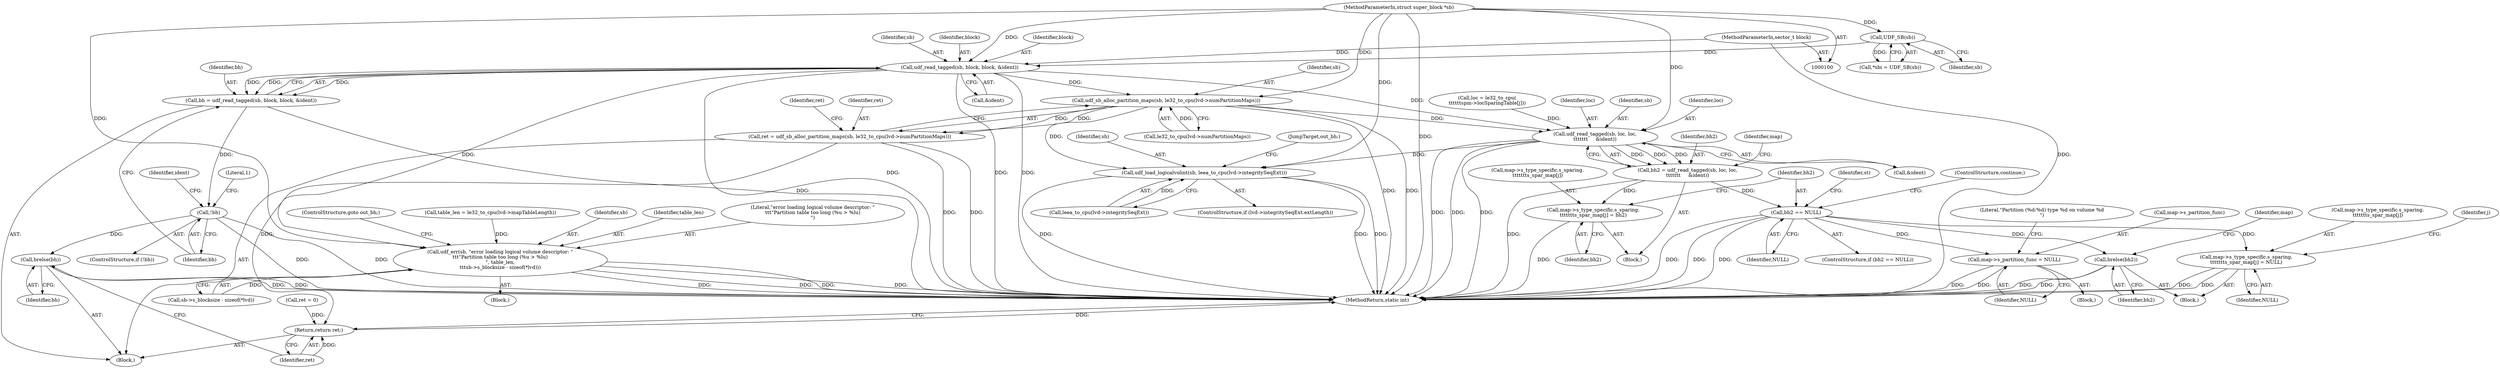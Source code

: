 digraph "0_linux_1df2ae31c724e57be9d7ac00d78db8a5dabdd050@API" {
"1000125" [label="(Call,udf_read_tagged(sb, block, block, &ident))"];
"1000113" [label="(Call,UDF_SB(sb))"];
"1000101" [label="(MethodParameterIn,struct super_block *sb)"];
"1000102" [label="(MethodParameterIn,sector_t block)"];
"1000123" [label="(Call,bh = udf_read_tagged(sb, block, block, &ident))"];
"1000132" [label="(Call,!bh)"];
"1000687" [label="(Call,brelse(bh))"];
"1000164" [label="(Call,udf_err(sb, \"error loading logical volume descriptor: \"\n\t\t\t\"Partition table too long (%u > %lu)\n\", table_len,\n\t\t\tsb->s_blocksize - sizeof(*lvd)))"];
"1000178" [label="(Call,udf_sb_alloc_partition_maps(sb, le32_to_cpu(lvd->numPartitionMaps)))"];
"1000176" [label="(Call,ret = udf_sb_alloc_partition_maps(sb, le32_to_cpu(lvd->numPartitionMaps)))"];
"1000689" [label="(Return,return ret;)"];
"1000399" [label="(Call,udf_read_tagged(sb, loc, loc,\n\t\t\t\t\t\t\t     &ident))"];
"1000397" [label="(Call,bh2 = udf_read_tagged(sb, loc, loc,\n\t\t\t\t\t\t\t     &ident))"];
"1000405" [label="(Call,map->s_type_specific.s_sparing.\n\t\t\t\t\t\t\ts_spar_map[j] = bh2)"];
"1000417" [label="(Call,bh2 == NULL)"];
"1000269" [label="(Call,map->s_partition_func = NULL)"];
"1000443" [label="(Call,brelse(bh2))"];
"1000445" [label="(Call,map->s_type_specific.s_sparing.\n\t\t\t\t\t\t\ts_spar_map[j] = NULL)"];
"1000680" [label="(Call,udf_load_logicalvolint(sb, leea_to_cpu(lvd->integritySeqExt)))"];
"1000680" [label="(Call,udf_load_logicalvolint(sb, leea_to_cpu(lvd->integritySeqExt)))"];
"1000175" [label="(ControlStructure,goto out_bh;)"];
"1000101" [label="(MethodParameterIn,struct super_block *sb)"];
"1000180" [label="(Call,le32_to_cpu(lvd->numPartitionMaps))"];
"1000681" [label="(Identifier,sb)"];
"1000138" [label="(Identifier,ident)"];
"1000445" [label="(Call,map->s_type_specific.s_sparing.\n\t\t\t\t\t\t\ts_spar_map[j] = NULL)"];
"1000687" [label="(Call,brelse(bh))"];
"1000688" [label="(Identifier,bh)"];
"1000168" [label="(Call,sb->s_blocksize - sizeof(*lvd))"];
"1000417" [label="(Call,bh2 == NULL)"];
"1000123" [label="(Call,bh = udf_read_tagged(sb, block, block, &ident))"];
"1000163" [label="(Block,)"];
"1000387" [label="(Block,)"];
"1000443" [label="(Call,brelse(bh2))"];
"1000405" [label="(Call,map->s_type_specific.s_sparing.\n\t\t\t\t\t\t\ts_spar_map[j] = bh2)"];
"1000273" [label="(Identifier,NULL)"];
"1000386" [label="(Identifier,j)"];
"1000129" [label="(Call,&ident)"];
"1000135" [label="(Literal,1)"];
"1000176" [label="(Call,ret = udf_sb_alloc_partition_maps(sb, le32_to_cpu(lvd->numPartitionMaps)))"];
"1000177" [label="(Identifier,ret)"];
"1000422" [label="(Identifier,st)"];
"1000270" [label="(Call,map->s_partition_func)"];
"1000674" [label="(ControlStructure,if (lvd->integritySeqExt.extLength))"];
"1000113" [label="(Call,UDF_SB(sb))"];
"1000691" [label="(MethodReturn,static int)"];
"1000164" [label="(Call,udf_err(sb, \"error loading logical volume descriptor: \"\n\t\t\t\"Partition table too long (%u > %lu)\n\", table_len,\n\t\t\tsb->s_blocksize - sizeof(*lvd)))"];
"1000636" [label="(Literal,\"Partition (%d:%d) type %d on volume %d\n\")"];
"1000147" [label="(Call,table_len = le32_to_cpu(lvd->mapTableLength))"];
"1000111" [label="(Call,*sbi = UDF_SB(sb))"];
"1000397" [label="(Call,bh2 = udf_read_tagged(sb, loc, loc,\n\t\t\t\t\t\t\t     &ident))"];
"1000406" [label="(Call,map->s_type_specific.s_sparing.\n\t\t\t\t\t\t\ts_spar_map[j])"];
"1000165" [label="(Identifier,sb)"];
"1000131" [label="(ControlStructure,if (!bh))"];
"1000185" [label="(Identifier,ret)"];
"1000415" [label="(Identifier,bh2)"];
"1000133" [label="(Identifier,bh)"];
"1000442" [label="(Block,)"];
"1000401" [label="(Identifier,loc)"];
"1000689" [label="(Return,return ret;)"];
"1000104" [label="(Block,)"];
"1000450" [label="(Identifier,map)"];
"1000128" [label="(Identifier,block)"];
"1000126" [label="(Identifier,sb)"];
"1000398" [label="(Identifier,bh2)"];
"1000102" [label="(MethodParameterIn,sector_t block)"];
"1000178" [label="(Call,udf_sb_alloc_partition_maps(sb, le32_to_cpu(lvd->numPartitionMaps)))"];
"1000132" [label="(Call,!bh)"];
"1000125" [label="(Call,udf_read_tagged(sb, block, block, &ident))"];
"1000241" [label="(Block,)"];
"1000120" [label="(Call,ret = 0)"];
"1000167" [label="(Identifier,table_len)"];
"1000420" [label="(ControlStructure,continue;)"];
"1000127" [label="(Identifier,block)"];
"1000690" [label="(Identifier,ret)"];
"1000399" [label="(Call,udf_read_tagged(sb, loc, loc,\n\t\t\t\t\t\t\t     &ident))"];
"1000269" [label="(Call,map->s_partition_func = NULL)"];
"1000114" [label="(Identifier,sb)"];
"1000419" [label="(Identifier,NULL)"];
"1000403" [label="(Call,&ident)"];
"1000410" [label="(Identifier,map)"];
"1000444" [label="(Identifier,bh2)"];
"1000166" [label="(Literal,\"error loading logical volume descriptor: \"\n\t\t\t\"Partition table too long (%u > %lu)\n\")"];
"1000389" [label="(Call,loc = le32_to_cpu(\n\t\t\t\t\t\tspm->locSparingTable[j]))"];
"1000686" [label="(JumpTarget,out_bh:)"];
"1000402" [label="(Identifier,loc)"];
"1000455" [label="(Identifier,NULL)"];
"1000682" [label="(Call,leea_to_cpu(lvd->integritySeqExt))"];
"1000416" [label="(ControlStructure,if (bh2 == NULL))"];
"1000179" [label="(Identifier,sb)"];
"1000418" [label="(Identifier,bh2)"];
"1000124" [label="(Identifier,bh)"];
"1000446" [label="(Call,map->s_type_specific.s_sparing.\n\t\t\t\t\t\t\ts_spar_map[j])"];
"1000400" [label="(Identifier,sb)"];
"1000125" -> "1000123"  [label="AST: "];
"1000125" -> "1000129"  [label="CFG: "];
"1000126" -> "1000125"  [label="AST: "];
"1000127" -> "1000125"  [label="AST: "];
"1000128" -> "1000125"  [label="AST: "];
"1000129" -> "1000125"  [label="AST: "];
"1000123" -> "1000125"  [label="CFG: "];
"1000125" -> "1000691"  [label="DDG: "];
"1000125" -> "1000691"  [label="DDG: "];
"1000125" -> "1000691"  [label="DDG: "];
"1000125" -> "1000123"  [label="DDG: "];
"1000125" -> "1000123"  [label="DDG: "];
"1000125" -> "1000123"  [label="DDG: "];
"1000113" -> "1000125"  [label="DDG: "];
"1000101" -> "1000125"  [label="DDG: "];
"1000102" -> "1000125"  [label="DDG: "];
"1000125" -> "1000164"  [label="DDG: "];
"1000125" -> "1000178"  [label="DDG: "];
"1000125" -> "1000399"  [label="DDG: "];
"1000113" -> "1000111"  [label="AST: "];
"1000113" -> "1000114"  [label="CFG: "];
"1000114" -> "1000113"  [label="AST: "];
"1000111" -> "1000113"  [label="CFG: "];
"1000113" -> "1000111"  [label="DDG: "];
"1000101" -> "1000113"  [label="DDG: "];
"1000101" -> "1000100"  [label="AST: "];
"1000101" -> "1000691"  [label="DDG: "];
"1000101" -> "1000164"  [label="DDG: "];
"1000101" -> "1000178"  [label="DDG: "];
"1000101" -> "1000399"  [label="DDG: "];
"1000101" -> "1000680"  [label="DDG: "];
"1000102" -> "1000100"  [label="AST: "];
"1000102" -> "1000691"  [label="DDG: "];
"1000123" -> "1000104"  [label="AST: "];
"1000124" -> "1000123"  [label="AST: "];
"1000133" -> "1000123"  [label="CFG: "];
"1000123" -> "1000691"  [label="DDG: "];
"1000123" -> "1000132"  [label="DDG: "];
"1000132" -> "1000131"  [label="AST: "];
"1000132" -> "1000133"  [label="CFG: "];
"1000133" -> "1000132"  [label="AST: "];
"1000135" -> "1000132"  [label="CFG: "];
"1000138" -> "1000132"  [label="CFG: "];
"1000132" -> "1000691"  [label="DDG: "];
"1000132" -> "1000691"  [label="DDG: "];
"1000132" -> "1000687"  [label="DDG: "];
"1000687" -> "1000104"  [label="AST: "];
"1000687" -> "1000688"  [label="CFG: "];
"1000688" -> "1000687"  [label="AST: "];
"1000690" -> "1000687"  [label="CFG: "];
"1000687" -> "1000691"  [label="DDG: "];
"1000687" -> "1000691"  [label="DDG: "];
"1000164" -> "1000163"  [label="AST: "];
"1000164" -> "1000168"  [label="CFG: "];
"1000165" -> "1000164"  [label="AST: "];
"1000166" -> "1000164"  [label="AST: "];
"1000167" -> "1000164"  [label="AST: "];
"1000168" -> "1000164"  [label="AST: "];
"1000175" -> "1000164"  [label="CFG: "];
"1000164" -> "1000691"  [label="DDG: "];
"1000164" -> "1000691"  [label="DDG: "];
"1000164" -> "1000691"  [label="DDG: "];
"1000164" -> "1000691"  [label="DDG: "];
"1000147" -> "1000164"  [label="DDG: "];
"1000168" -> "1000164"  [label="DDG: "];
"1000178" -> "1000176"  [label="AST: "];
"1000178" -> "1000180"  [label="CFG: "];
"1000179" -> "1000178"  [label="AST: "];
"1000180" -> "1000178"  [label="AST: "];
"1000176" -> "1000178"  [label="CFG: "];
"1000178" -> "1000691"  [label="DDG: "];
"1000178" -> "1000691"  [label="DDG: "];
"1000178" -> "1000176"  [label="DDG: "];
"1000178" -> "1000176"  [label="DDG: "];
"1000180" -> "1000178"  [label="DDG: "];
"1000178" -> "1000399"  [label="DDG: "];
"1000178" -> "1000680"  [label="DDG: "];
"1000176" -> "1000104"  [label="AST: "];
"1000177" -> "1000176"  [label="AST: "];
"1000185" -> "1000176"  [label="CFG: "];
"1000176" -> "1000691"  [label="DDG: "];
"1000176" -> "1000691"  [label="DDG: "];
"1000176" -> "1000689"  [label="DDG: "];
"1000689" -> "1000104"  [label="AST: "];
"1000689" -> "1000690"  [label="CFG: "];
"1000690" -> "1000689"  [label="AST: "];
"1000691" -> "1000689"  [label="CFG: "];
"1000689" -> "1000691"  [label="DDG: "];
"1000690" -> "1000689"  [label="DDG: "];
"1000120" -> "1000689"  [label="DDG: "];
"1000399" -> "1000397"  [label="AST: "];
"1000399" -> "1000403"  [label="CFG: "];
"1000400" -> "1000399"  [label="AST: "];
"1000401" -> "1000399"  [label="AST: "];
"1000402" -> "1000399"  [label="AST: "];
"1000403" -> "1000399"  [label="AST: "];
"1000397" -> "1000399"  [label="CFG: "];
"1000399" -> "1000691"  [label="DDG: "];
"1000399" -> "1000691"  [label="DDG: "];
"1000399" -> "1000691"  [label="DDG: "];
"1000399" -> "1000397"  [label="DDG: "];
"1000399" -> "1000397"  [label="DDG: "];
"1000399" -> "1000397"  [label="DDG: "];
"1000389" -> "1000399"  [label="DDG: "];
"1000399" -> "1000680"  [label="DDG: "];
"1000397" -> "1000387"  [label="AST: "];
"1000398" -> "1000397"  [label="AST: "];
"1000410" -> "1000397"  [label="CFG: "];
"1000397" -> "1000691"  [label="DDG: "];
"1000397" -> "1000405"  [label="DDG: "];
"1000397" -> "1000417"  [label="DDG: "];
"1000405" -> "1000387"  [label="AST: "];
"1000405" -> "1000415"  [label="CFG: "];
"1000406" -> "1000405"  [label="AST: "];
"1000415" -> "1000405"  [label="AST: "];
"1000418" -> "1000405"  [label="CFG: "];
"1000405" -> "1000691"  [label="DDG: "];
"1000417" -> "1000416"  [label="AST: "];
"1000417" -> "1000419"  [label="CFG: "];
"1000418" -> "1000417"  [label="AST: "];
"1000419" -> "1000417"  [label="AST: "];
"1000420" -> "1000417"  [label="CFG: "];
"1000422" -> "1000417"  [label="CFG: "];
"1000417" -> "1000691"  [label="DDG: "];
"1000417" -> "1000691"  [label="DDG: "];
"1000417" -> "1000691"  [label="DDG: "];
"1000417" -> "1000269"  [label="DDG: "];
"1000417" -> "1000443"  [label="DDG: "];
"1000417" -> "1000445"  [label="DDG: "];
"1000269" -> "1000241"  [label="AST: "];
"1000269" -> "1000273"  [label="CFG: "];
"1000270" -> "1000269"  [label="AST: "];
"1000273" -> "1000269"  [label="AST: "];
"1000636" -> "1000269"  [label="CFG: "];
"1000269" -> "1000691"  [label="DDG: "];
"1000269" -> "1000691"  [label="DDG: "];
"1000443" -> "1000442"  [label="AST: "];
"1000443" -> "1000444"  [label="CFG: "];
"1000444" -> "1000443"  [label="AST: "];
"1000450" -> "1000443"  [label="CFG: "];
"1000443" -> "1000691"  [label="DDG: "];
"1000443" -> "1000691"  [label="DDG: "];
"1000445" -> "1000442"  [label="AST: "];
"1000445" -> "1000455"  [label="CFG: "];
"1000446" -> "1000445"  [label="AST: "];
"1000455" -> "1000445"  [label="AST: "];
"1000386" -> "1000445"  [label="CFG: "];
"1000445" -> "1000691"  [label="DDG: "];
"1000445" -> "1000691"  [label="DDG: "];
"1000680" -> "1000674"  [label="AST: "];
"1000680" -> "1000682"  [label="CFG: "];
"1000681" -> "1000680"  [label="AST: "];
"1000682" -> "1000680"  [label="AST: "];
"1000686" -> "1000680"  [label="CFG: "];
"1000680" -> "1000691"  [label="DDG: "];
"1000680" -> "1000691"  [label="DDG: "];
"1000680" -> "1000691"  [label="DDG: "];
"1000682" -> "1000680"  [label="DDG: "];
}
